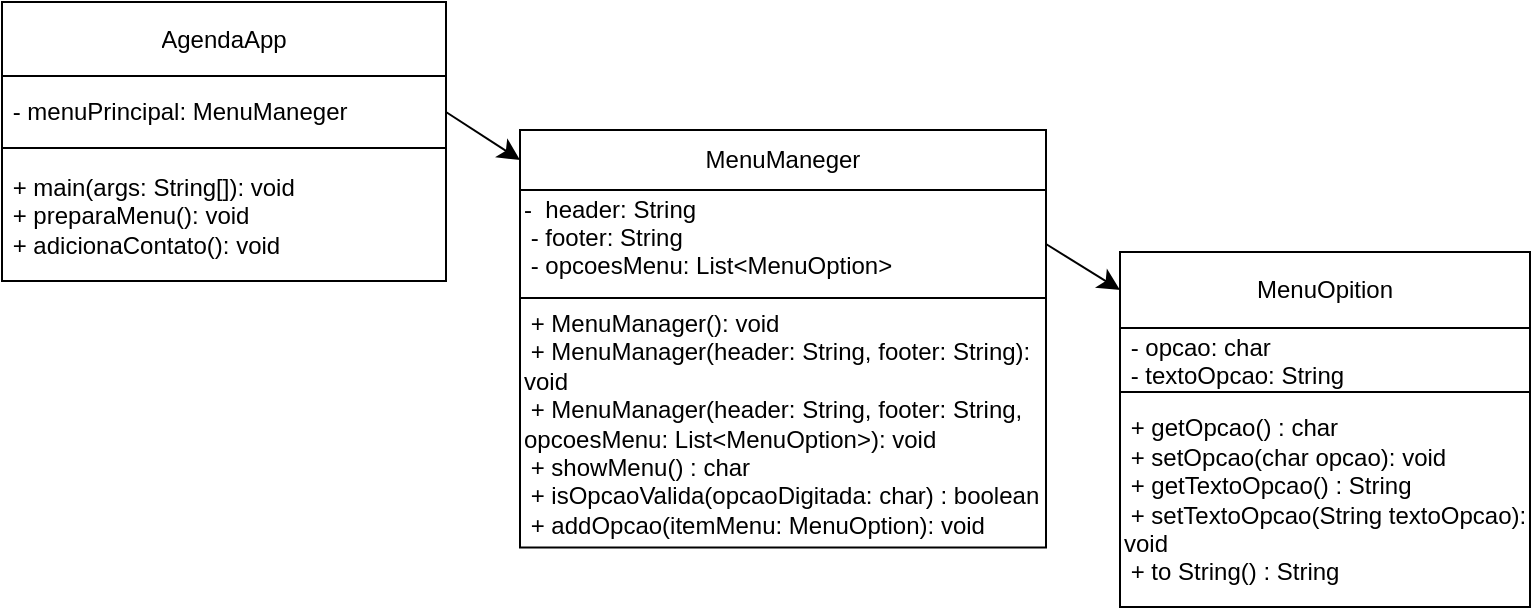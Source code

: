 <mxfile version="24.7.14">
  <diagram name="Página-1" id="hXu8i39B8xi2bHfzjZRC">
    <mxGraphModel dx="1834" dy="1146" grid="0" gridSize="10" guides="1" tooltips="1" connect="1" arrows="1" fold="1" page="0" pageScale="1" pageWidth="827" pageHeight="1169" math="0" shadow="0">
      <root>
        <mxCell id="0" />
        <mxCell id="1" parent="0" />
        <mxCell id="sTZV90ieUZX_DQnjYFJr-1" value="" style="shape=table;startSize=0;container=1;collapsible=0;childLayout=tableLayout;" parent="1" vertex="1">
          <mxGeometry x="-40" y="-15" width="263" height="208.75" as="geometry" />
        </mxCell>
        <mxCell id="sTZV90ieUZX_DQnjYFJr-2" value="" style="shape=tableRow;horizontal=0;startSize=0;swimlaneHead=0;swimlaneBody=0;strokeColor=inherit;top=0;left=0;bottom=0;right=0;collapsible=0;dropTarget=0;fillColor=none;points=[[0,0.5],[1,0.5]];portConstraint=eastwest;" parent="sTZV90ieUZX_DQnjYFJr-1" vertex="1">
          <mxGeometry width="263" height="30" as="geometry" />
        </mxCell>
        <mxCell id="sTZV90ieUZX_DQnjYFJr-3" value="MenuManeger" style="shape=partialRectangle;html=1;whiteSpace=wrap;connectable=0;strokeColor=inherit;overflow=hidden;fillColor=none;top=0;left=0;bottom=0;right=0;pointerEvents=1;" parent="sTZV90ieUZX_DQnjYFJr-2" vertex="1">
          <mxGeometry width="263" height="30" as="geometry">
            <mxRectangle width="263" height="30" as="alternateBounds" />
          </mxGeometry>
        </mxCell>
        <mxCell id="sTZV90ieUZX_DQnjYFJr-4" value="" style="shape=tableRow;horizontal=0;startSize=0;swimlaneHead=0;swimlaneBody=0;strokeColor=inherit;top=0;left=0;bottom=0;right=0;collapsible=0;dropTarget=0;fillColor=none;points=[[0,0.5],[1,0.5]];portConstraint=eastwest;" parent="sTZV90ieUZX_DQnjYFJr-1" vertex="1">
          <mxGeometry y="30" width="263" height="54" as="geometry" />
        </mxCell>
        <mxCell id="sTZV90ieUZX_DQnjYFJr-5" value="-&amp;nbsp; header: String&lt;div&gt;&amp;nbsp;- footer: String&lt;/div&gt;&lt;div&gt;&amp;nbsp;- opcoesMenu: List&amp;lt;MenuOption&amp;gt;&lt;br&gt;&lt;div&gt;&lt;br&gt;&lt;/div&gt;&lt;/div&gt;" style="shape=partialRectangle;html=1;whiteSpace=wrap;connectable=0;strokeColor=inherit;overflow=hidden;fillColor=none;top=0;left=0;bottom=0;right=0;pointerEvents=1;align=left;" parent="sTZV90ieUZX_DQnjYFJr-4" vertex="1">
          <mxGeometry width="263" height="54" as="geometry">
            <mxRectangle width="263" height="54" as="alternateBounds" />
          </mxGeometry>
        </mxCell>
        <mxCell id="SLosyMAJMCuQMAOhSxlP-2" style="edgeStyle=none;curved=1;rounded=0;orthogonalLoop=1;jettySize=auto;html=1;exitX=1;exitY=0.5;exitDx=0;exitDy=0;fontSize=12;startSize=8;endSize=8;" parent="sTZV90ieUZX_DQnjYFJr-1" source="sTZV90ieUZX_DQnjYFJr-6" target="sTZV90ieUZX_DQnjYFJr-6" edge="1">
          <mxGeometry relative="1" as="geometry" />
        </mxCell>
        <mxCell id="sTZV90ieUZX_DQnjYFJr-6" value="" style="shape=tableRow;horizontal=0;startSize=0;swimlaneHead=0;swimlaneBody=0;strokeColor=inherit;top=0;left=0;bottom=0;right=0;collapsible=0;dropTarget=0;fillColor=none;points=[[0,0.5],[1,0.5]];portConstraint=eastwest;" parent="sTZV90ieUZX_DQnjYFJr-1" vertex="1">
          <mxGeometry y="84" width="263" height="125" as="geometry" />
        </mxCell>
        <mxCell id="sTZV90ieUZX_DQnjYFJr-7" value="&lt;span style=&quot;&quot;&gt;&amp;nbsp;+ MenuManager(): void&lt;/span&gt;&lt;div&gt;&lt;div&gt;&lt;span style=&quot;&quot;&gt;&amp;nbsp;+ MenuManager(header: String,&amp;nbsp;&lt;/span&gt;&lt;span style=&quot;&quot;&gt;footer: String): void&lt;/span&gt;&lt;div&gt;&lt;span style=&quot;&quot;&gt;&amp;nbsp;+ MenuManager(header: String,&amp;nbsp;&lt;/span&gt;&lt;span style=&quot;&quot;&gt;footer: String,&amp;nbsp; opcoesMenu:&amp;nbsp;&lt;/span&gt;&lt;span style=&quot;&quot;&gt;List&amp;lt;MenuOption&amp;gt;): void&lt;/span&gt;&lt;br style=&quot;padding: 0px; margin: 0px;&quot;&gt;&lt;span style=&quot;&quot;&gt;&amp;nbsp;+ showMenu() : char&amp;nbsp;&lt;/span&gt;&lt;br style=&quot;padding: 0px; margin: 0px;&quot;&gt;&lt;span style=&quot;&quot;&gt;&amp;nbsp;+ isOpcaoValida(opcaoDigitada:&amp;nbsp;&lt;/span&gt;&lt;span style=&quot;&quot;&gt;char) : boolean&lt;/span&gt;&lt;/div&gt;&lt;div&gt;&lt;span style=&quot;&quot;&gt;&amp;nbsp;+ addOpcao(itemMenu: MenuOption): void&lt;/span&gt;&lt;/div&gt;&lt;/div&gt;&lt;/div&gt;" style="shape=partialRectangle;html=1;whiteSpace=wrap;connectable=0;strokeColor=inherit;overflow=hidden;fillColor=none;top=0;left=0;bottom=0;right=0;pointerEvents=1;align=left;" parent="sTZV90ieUZX_DQnjYFJr-6" vertex="1">
          <mxGeometry width="263" height="125" as="geometry">
            <mxRectangle width="263" height="125" as="alternateBounds" />
          </mxGeometry>
        </mxCell>
        <mxCell id="SLosyMAJMCuQMAOhSxlP-3" value="" style="shape=table;startSize=0;container=1;collapsible=0;childLayout=tableLayout;" parent="1" vertex="1">
          <mxGeometry x="260" y="46" width="205" height="177.5" as="geometry" />
        </mxCell>
        <mxCell id="SLosyMAJMCuQMAOhSxlP-4" value="" style="shape=tableRow;horizontal=0;startSize=0;swimlaneHead=0;swimlaneBody=0;strokeColor=inherit;top=0;left=0;bottom=0;right=0;collapsible=0;dropTarget=0;fillColor=none;points=[[0,0.5],[1,0.5]];portConstraint=eastwest;" parent="SLosyMAJMCuQMAOhSxlP-3" vertex="1">
          <mxGeometry width="205" height="38" as="geometry" />
        </mxCell>
        <mxCell id="SLosyMAJMCuQMAOhSxlP-5" value="MenuOpition" style="shape=partialRectangle;html=1;whiteSpace=wrap;connectable=0;strokeColor=inherit;overflow=hidden;fillColor=none;top=0;left=0;bottom=0;right=0;pointerEvents=1;" parent="SLosyMAJMCuQMAOhSxlP-4" vertex="1">
          <mxGeometry width="205" height="38" as="geometry">
            <mxRectangle width="205" height="38" as="alternateBounds" />
          </mxGeometry>
        </mxCell>
        <mxCell id="SLosyMAJMCuQMAOhSxlP-6" value="" style="shape=tableRow;horizontal=0;startSize=0;swimlaneHead=0;swimlaneBody=0;strokeColor=inherit;top=0;left=0;bottom=0;right=0;collapsible=0;dropTarget=0;fillColor=none;points=[[0,0.5],[1,0.5]];portConstraint=eastwest;" parent="SLosyMAJMCuQMAOhSxlP-3" vertex="1">
          <mxGeometry y="38" width="205" height="32" as="geometry" />
        </mxCell>
        <mxCell id="SLosyMAJMCuQMAOhSxlP-7" value="&amp;nbsp;- opcao: char&lt;div&gt;&amp;nbsp;- textoOpcao: String&lt;/div&gt;" style="shape=partialRectangle;html=1;whiteSpace=wrap;connectable=0;strokeColor=inherit;overflow=hidden;fillColor=none;top=0;left=0;bottom=0;right=0;pointerEvents=1;align=left;" parent="SLosyMAJMCuQMAOhSxlP-6" vertex="1">
          <mxGeometry width="205" height="32" as="geometry">
            <mxRectangle width="205" height="32" as="alternateBounds" />
          </mxGeometry>
        </mxCell>
        <mxCell id="SLosyMAJMCuQMAOhSxlP-8" value="" style="shape=tableRow;horizontal=0;startSize=0;swimlaneHead=0;swimlaneBody=0;strokeColor=inherit;top=0;left=0;bottom=0;right=0;collapsible=0;dropTarget=0;fillColor=none;points=[[0,0.5],[1,0.5]];portConstraint=eastwest;" parent="SLosyMAJMCuQMAOhSxlP-3" vertex="1">
          <mxGeometry y="70" width="205" height="108" as="geometry" />
        </mxCell>
        <mxCell id="SLosyMAJMCuQMAOhSxlP-9" value="&amp;nbsp;+ getOpcao() : char&lt;div&gt;&amp;nbsp;+ setOpcao(char opcao): void&lt;br&gt;&lt;div&gt;&amp;nbsp;+ getTextoOpcao() : String&lt;/div&gt;&lt;div&gt;&amp;nbsp;+ setTextoOpcao(String textoOpcao): void&lt;/div&gt;&lt;div&gt;&amp;nbsp;+ to String() : String&lt;/div&gt;&lt;/div&gt;" style="shape=partialRectangle;html=1;whiteSpace=wrap;connectable=0;strokeColor=inherit;overflow=hidden;fillColor=none;top=0;left=0;bottom=0;right=0;pointerEvents=1;align=left;" parent="SLosyMAJMCuQMAOhSxlP-8" vertex="1">
          <mxGeometry width="205" height="108" as="geometry">
            <mxRectangle width="205" height="108" as="alternateBounds" />
          </mxGeometry>
        </mxCell>
        <mxCell id="SLosyMAJMCuQMAOhSxlP-10" style="edgeStyle=none;curved=1;rounded=0;orthogonalLoop=1;jettySize=auto;html=1;fontSize=12;startSize=8;endSize=8;entryX=0;entryY=0.5;entryDx=0;entryDy=0;exitX=1;exitY=0.5;exitDx=0;exitDy=0;" parent="1" source="sTZV90ieUZX_DQnjYFJr-4" target="SLosyMAJMCuQMAOhSxlP-4" edge="1">
          <mxGeometry relative="1" as="geometry">
            <mxPoint x="361" y="85" as="targetPoint" />
          </mxGeometry>
        </mxCell>
        <mxCell id="SLosyMAJMCuQMAOhSxlP-13" value="" style="shape=table;startSize=0;container=1;collapsible=0;childLayout=tableLayout;" parent="1" vertex="1">
          <mxGeometry x="-299" y="-79" width="222" height="139.5" as="geometry" />
        </mxCell>
        <mxCell id="SLosyMAJMCuQMAOhSxlP-14" value="" style="shape=tableRow;horizontal=0;startSize=0;swimlaneHead=0;swimlaneBody=0;strokeColor=inherit;top=0;left=0;bottom=0;right=0;collapsible=0;dropTarget=0;fillColor=none;points=[[0,0.5],[1,0.5]];portConstraint=eastwest;" parent="SLosyMAJMCuQMAOhSxlP-13" vertex="1">
          <mxGeometry width="222" height="37" as="geometry" />
        </mxCell>
        <mxCell id="SLosyMAJMCuQMAOhSxlP-15" value="AgendaApp" style="shape=partialRectangle;html=1;whiteSpace=wrap;connectable=0;strokeColor=inherit;overflow=hidden;fillColor=none;top=0;left=0;bottom=0;right=0;pointerEvents=1;" parent="SLosyMAJMCuQMAOhSxlP-14" vertex="1">
          <mxGeometry width="222" height="37" as="geometry">
            <mxRectangle width="222" height="37" as="alternateBounds" />
          </mxGeometry>
        </mxCell>
        <mxCell id="SLosyMAJMCuQMAOhSxlP-16" value="" style="shape=tableRow;horizontal=0;startSize=0;swimlaneHead=0;swimlaneBody=0;strokeColor=inherit;top=0;left=0;bottom=0;right=0;collapsible=0;dropTarget=0;fillColor=none;points=[[0,0.5],[1,0.5]];portConstraint=eastwest;" parent="SLosyMAJMCuQMAOhSxlP-13" vertex="1">
          <mxGeometry y="37" width="222" height="36" as="geometry" />
        </mxCell>
        <mxCell id="SLosyMAJMCuQMAOhSxlP-17" value="&amp;nbsp;- menuPrincipal: MenuManeger" style="shape=partialRectangle;html=1;whiteSpace=wrap;connectable=0;strokeColor=inherit;overflow=hidden;fillColor=none;top=0;left=0;bottom=0;right=0;pointerEvents=1;align=left;" parent="SLosyMAJMCuQMAOhSxlP-16" vertex="1">
          <mxGeometry width="222" height="36" as="geometry">
            <mxRectangle width="222" height="36" as="alternateBounds" />
          </mxGeometry>
        </mxCell>
        <mxCell id="SLosyMAJMCuQMAOhSxlP-18" value="" style="shape=tableRow;horizontal=0;startSize=0;swimlaneHead=0;swimlaneBody=0;strokeColor=inherit;top=0;left=0;bottom=0;right=0;collapsible=0;dropTarget=0;fillColor=none;points=[[0,0.5],[1,0.5]];portConstraint=eastwest;" parent="SLosyMAJMCuQMAOhSxlP-13" vertex="1">
          <mxGeometry y="73" width="222" height="67" as="geometry" />
        </mxCell>
        <mxCell id="SLosyMAJMCuQMAOhSxlP-19" value="&amp;nbsp;+ main(args: String[]): void&lt;div&gt;&amp;nbsp;+ preparaMenu(): void&lt;/div&gt;&lt;div&gt;&amp;nbsp;+ adicionaContato(): void&lt;/div&gt;" style="shape=partialRectangle;html=1;whiteSpace=wrap;connectable=0;strokeColor=inherit;overflow=hidden;fillColor=none;top=0;left=0;bottom=0;right=0;pointerEvents=1;align=left;" parent="SLosyMAJMCuQMAOhSxlP-18" vertex="1">
          <mxGeometry width="222" height="67" as="geometry">
            <mxRectangle width="222" height="67" as="alternateBounds" />
          </mxGeometry>
        </mxCell>
        <mxCell id="SLosyMAJMCuQMAOhSxlP-20" style="edgeStyle=none;curved=1;rounded=0;orthogonalLoop=1;jettySize=auto;html=1;fontSize=12;startSize=8;endSize=8;entryX=0;entryY=0.5;entryDx=0;entryDy=0;exitX=1;exitY=0.5;exitDx=0;exitDy=0;" parent="1" source="SLosyMAJMCuQMAOhSxlP-16" target="sTZV90ieUZX_DQnjYFJr-2" edge="1">
          <mxGeometry relative="1" as="geometry">
            <mxPoint x="-161" y="78" as="sourcePoint" />
            <mxPoint x="-30" y="78" as="targetPoint" />
          </mxGeometry>
        </mxCell>
      </root>
    </mxGraphModel>
  </diagram>
</mxfile>
